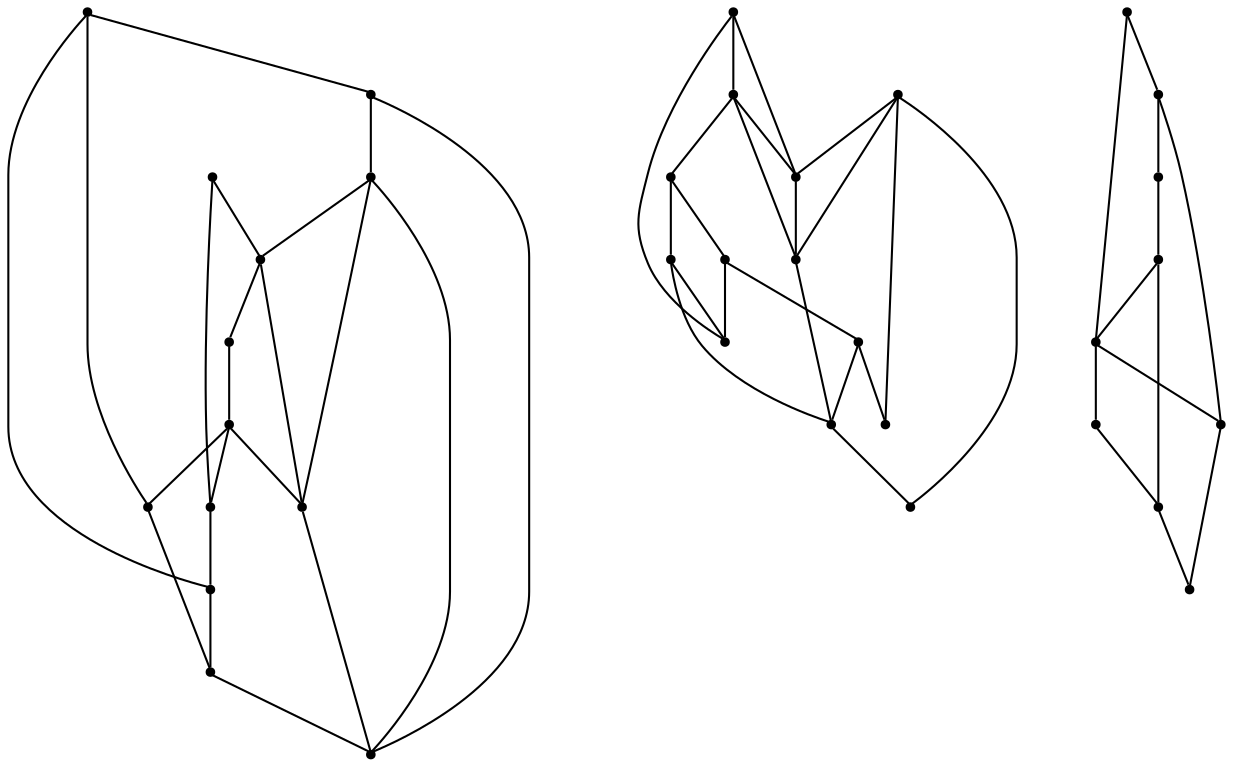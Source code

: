 graph {
  node [shape=point,comment="{\"directed\":false,\"doi\":\"10.1007/978-3-540-77537-9_10\",\"figure\":\"8\"}"]

  v0 [pos="1633.5272645462392,2361.573893904253"]
  v1 [pos="1629.3992036863813,2335.3143993308336"]
  v2 [pos="1629.3992036863815,2597.909853876288"]
  v3 [pos="1575.9219171568404,2427.222757540617"]
  v4 [pos="1576.8601402814998,2335.314399330833"]
  v5 [pos="1550.5905290470566,2456.73355604692"]
  v6 [pos="1524.321045063817,2246.657154249712"]
  v7 [pos="1524.321045063817,2335.314399330833"]
  v8 [pos="1524.321045063817,2466.6121266035607"]
  v9 [pos="1471.7819498461345,2519.1312429532145"]
  v10 [pos="1419.2428546284518,2335.314399330833"]
  v11 [pos="1419.242854628452,2597.909853876288"]
  v12 [pos="1314.1647914442904,2335.3143993308336"]
  v13 [pos="1314.1647914442904,2597.909853876288"]
  v14 [pos="1260.6874731019486,2427.222757540617"]
  v15 [pos="1209.0866010089253,2466.6121266035607"]
  v16 [pos="1208.148377884266,2597.909853876288"]
  v17 [pos="1209.0866010089253,2679.939641529431"]
  v18 [pos="1209.0866010089253,2335.3143993308336"]
  v19 [pos="1179.5020959188769,2482.99305062034"]
  v20 [pos="1153.2326119356376,2597.909853876288"]
  v21 [pos="1156.5475057912427,2519.1312429532145"]
  v22 [pos="1104.008506011963,2335.3143993308336"]
  v23 [pos="1096.5028800786927,2558.5206120161583"]
  v24 [pos="1104.008506011963,2597.9098538762883"]
  v25 [pos="998.9303473893985,2335.314399330833"]
  v26 [pos="998.9303473893985,2597.909853876288"]
  v27 [pos="945.453076766258,2427.222757540617"]
  v28 [pos="893.8522046732347,2466.6121266035607"]
  v29 [pos="892.9139974549759,2597.909853876288"]
  v30 [pos="893.8522046732347,2335.3143993308336"]
  v31 [pos="840.3749181436937,2519.1312429532145"]
  v32 [pos="788.7740460506706,2335.3143993308336"]
  v33 [pos="788.7740460506704,2597.909853876288"]
  v34 [pos="1523.382821939158,2597.909853876288"]

  v0 -- v1 [id="-1",pos="1633.5272645462392,2361.573893904253 1632.313469219358,2352.3987708170516 1630.606003358179,2343.454965218159 1629.3992036863813,2335.3143993308336"]
  v33 -- v29 [id="-3",pos="788.7740460506704,2597.909853876288 892.9139974549759,2597.909853876288 892.9139974549759,2597.909853876288 892.9139974549759,2597.909853876288"]
  v29 -- v26 [id="-4",pos="892.9139974549759,2597.909853876288 998.9303473893985,2597.909853876288 998.9303473893985,2597.909853876288 998.9303473893985,2597.909853876288"]
  v32 -- v30 [id="-9",pos="788.7740460506706,2335.3143993308336 893.8522046732347,2335.3143993308336 893.8522046732347,2335.3143993308336 893.8522046732347,2335.3143993308336"]
  v30 -- v25 [id="-10",pos="893.8522046732347,2335.3143993308336 998.9303473893985,2335.314399330833 998.9303473893985,2335.314399330833 998.9303473893985,2335.314399330833"]
  v24 -- v20 [id="-30",pos="1104.008506011963,2597.9098538762883 1153.2326119356376,2597.909853876288 1153.2326119356376,2597.909853876288 1153.2326119356376,2597.909853876288"]
  v20 -- v16 [id="-31",pos="1153.2326119356376,2597.909853876288 1208.148377884266,2597.909853876288 1208.148377884266,2597.909853876288 1208.148377884266,2597.909853876288"]
  v16 -- v13 [id="-32",pos="1208.148377884266,2597.909853876288 1314.1647914442904,2597.909853876288 1314.1647914442904,2597.909853876288 1314.1647914442904,2597.909853876288"]
  v22 -- v18 [id="-37",pos="1104.008506011963,2335.3143993308336 1209.0866010089253,2335.3143993308336 1209.0866010089253,2335.3143993308336 1209.0866010089253,2335.3143993308336"]
  v18 -- v12 [id="-38",pos="1209.0866010089253,2335.3143993308336 1314.1647914442904,2335.3143993308336 1314.1647914442904,2335.3143993308336 1314.1647914442904,2335.3143993308336"]
  v0 -- v2 [id="-42",pos="1633.5272645462392,2361.573893904253 1636.1256692854906,2376.9998397629997 1637.689597964771,2393.0255031816187 1634.7156635373137,2406.7321650002227 1629.5283954709075,2432.1539018388235 1620.5216825263444,2446.5881139859293 1627.798033603402,2473.126945939498 1635.2118159804231,2503.3337982455173 1635.9790134873501,2508.598213917126 1626.5261578227198,2538.642501026501 1617.819757718818,2564.2725960748853 1621.7184800968612,2572.346413102584 1629.3992036863815,2597.909853876288"]
  v1 -- v6 [id="-45",pos="1629.3992036863813,2335.3143993308336 1622.9860293366187,2327.4491949185467 1611.5651065560273,2319.429566289729 1614.6631643605785,2307.8210374589407 1615.9683799566224,2299.9349717851123 1623.0695061262263,2291.0315380027087 1619.9588504525118,2283.4456709705705 1615.8557626413744,2272.4706121548747 1594.477433173601,2266.9436498746013 1584.582506827421,2263.663343700063 1571.0767003258993,2259.47430062034 1557.4123388246048,2255.7187647316678 1543.7771178489506,2251.9756947187952 1538.615045520871,2250.5461894919663 1533.4444473621456,2249.145686506792 1524.321045063817,2246.657154249712"]
  v2 -- v3 [id="-46",pos="1629.3992036863815,2597.909853876288 1615.5555770519168,2588.5813082885747 1598.4303645644077,2577.5566403753114 1587.2970295041105,2565.3398276866574 1576.5390854946402,2553.4646817571474 1580.6045069494912,2538.913443020908 1584.3198603430458,2525.0750488558688 1599.2184312687364,2480.884027959651 1591.095732436069,2471.021993768866 1575.9219171568404,2427.222757540617"]
  v0 -- v5 [id="-47",pos="1633.5272645462392,2361.573893904253 1617.3776870372683,2380.9308549638235 1605.1978380779885,2387.1874525867815 1580.6879837390989,2390.538737931686 1544.1525088997773,2393.398002790972 1553.7345245361328,2430.8742415272113 1550.5905290470566,2456.73355604692"]
  v3 -- v4 [id="-48",pos="1575.9219171568404,2427.222757540617 1558.3921730928641,2364.166541664818 1604.985201316656,2396.3949010953042 1576.8601402814998,2335.314399330833"]
  v7 -- v6 [id="-50",pos="1524.321045063817,2335.314399330833 1500.6992768753405,2290.318947837137 1502.1629202199535,2293.386825311835 1524.321045063817,2246.657154249712"]
  v6 -- v4 [id="-51",pos="1524.321045063817,2246.657154249712 1611.289862202489,2291.8652252474703 1537.9061290652253,2290.3772067260747 1576.8601402814998,2335.314399330833"]
  v6 -- v10 [id="-52",pos="1524.321045063817,2246.657154249712 1484.2412424486736,2279.4191930874917 1487.5978746990825,2283.5665136441326 1437.6066030812817,2280.1193173772645 1424.9846834404523,2279.773325722435 1409.752459858739,2287.417960454768 1404.4611003077307,2299.201265952371 1401.8007866438045,2305.5453791115506 1403.6604357342387,2310.3887534679075 1406.6960131977878,2316.182587252531 1410.3154191837752,2322.801458490546 1414.8020421227743,2329.1829692771225 1419.2428546284518,2335.314399330833"]
  v8 -- v7 [id="-53",pos="1524.321045063817,2466.6121266035607 1536.6635210613872,2438.1143713101483 1530.4088698985963,2434.621382030141 1522.148612514762,2406.819680536444 1518.5458764364553,2394.9486050969913 1516.260826572152,2385.0575686645516 1517.6411203783612,2372.553023210006 1518.4874681339707,2364.6501667646935 1519.8426934530569,2356.7806374567213 1521.4480946385581,2349.007019070713 1522.0651357251543,2345.4097234829997 1522.8866694960482,2341.850079928312 1524.321045063817,2335.314399330833"]
  v8 -- v34 [id="-54",pos="1524.321045063817,2466.6121266035607 1512.6248779296875,2492.742637523305 1512.6248779296875,2492.9843228704285 1524.295976576694,2519.1229747702864 1528.9286838975063,2530.026800009988 1534.074086317905,2541.126771989303 1532.9191543933957,2553.2601396317923 1532.3853355939998,2561.475915000223 1530.4297390959982,2570.0621049638235 1528.7618575694949,2578.1193856256664 1527.677677314226,2583.0876731456415 1526.61856554608,2588.0521445811887 1525.4343658447265,2592.999825245251 1523.382821939158,2597.909853876288 1523.382821939158,2597.909853876288 1523.382821939158,2597.909853876288"]
  v20 -- v21 [id="-59",pos="1153.2326119356376,2597.909853876288 1155.3383648539698,2592.9123097090296 1155.3383648539698,2592.9123097090296 1155.3383648539698,2592.9123097090296 1155.9512066508448,2591.4240367820053 1155.9512066508448,2591.4240367820053 1155.9512066508448,2591.4240367820053 1156.5641756989235,2589.8487571300166 1156.5641756989235,2589.8487571300166 1156.5641756989235,2589.8487571300166 1157.177144747002,2588.2312461436886 1157.177144747002,2588.2312461436886 1157.177144747002,2588.2312461436886 1157.7485026514807,2586.6516415960145 1157.7485026514807,2586.6516415960145 1157.7485026514807,2586.6516415960145 1158.2737956202307,2585.080178028454 1158.2737956202307,2585.080178028454 1158.2737956202307,2585.080178028454 1158.7116670120593,2583.5921595070586 1158.7116670120593,2583.5921595070586 1158.7116670120593,2583.5921595070586 1159.1036007193632,2582.1916565218844 1159.1036007193632,2582.1916565218844 1159.1036007193632,2582.1916565218844 1159.412184888263,2580.878669072932 1159.412184888263,2580.878669072932 1159.412184888263,2580.878669072932 1159.674831372638,2579.653197160201 1159.674831372638,2579.653197160201 1159.674831372638,2579.653197160201 1159.8500562800916,2578.5154951893205 1159.8500562800916,2578.5154951893205 1159.8500562800916,2578.5154951893205 1159.9376051082168,2577.4190069302654 1159.9376051082168,2577.4190069302654 1159.9376051082168,2577.4190069302654 1159.9376051082168,2576.4146135087453 1159.9376051082168,2576.4146135087453 1159.9376051082168,2576.4146135087453 1159.8916674236918,2575.451688204679 1159.8916674236918,2575.451688204679 1159.8916674236918,2575.451688204679 1159.7623802007631,2574.5304854236956 1159.7623802007631,2574.5304854236956 1159.7623802007631,2574.5304854236956 1159.5414721111918,2573.6136075383974 1159.5414721111918,2573.6136075383974 1159.5414721111918,2573.6136075383974 1159.2786983756132,2572.7381977705527 1159.2786983756132,2572.7381977705527 1159.2786983756132,2572.7381977705527 1158.928503063113,2571.8627880027084 1158.928503063113,2571.8627880027084 1158.928503063113,2571.8627880027084 1158.4906316712845,2570.9876326404924 1158.4906316712845,2570.9876326404924 1158.4906316712845,2570.9876326404924 1158.0111491358557,2570.112222872648 1158.0111491358557,2570.112222872648 1158.0111491358557,2570.112222872648 1157.485728915902,2569.236813104804 1157.485728915902,2569.236813104804 1157.485728915902,2569.236813104804 1156.9144982626271,2568.3158647294485 1156.9144982626271,2568.3158647294485 1156.9144982626271,2568.3158647294485 1156.2597908197447,2567.440454961604 1156.2597908197447,2567.440454961604 1156.2597908197447,2567.440454961604 1155.6010113383447,2566.477529657538 1155.6010113383447,2566.477529657538 1155.6010113383447,2566.477529657538 1154.8587550673374,2565.5606517722395 1154.8587550673374,2565.5606517722395 1154.8587550673374,2565.5606517722395 1154.1124267578125,2564.5977264681737 1154.1124267578125,2564.5977264681737 1154.1124267578125,2564.5977264681737 1153.3243600534838,2563.6348011641076 1153.3243600534838,2563.6348011641076 1153.3243600534838,2563.6348011641076 1152.5362933491551,2562.626337252531 1152.5362933491551,2562.626337252531 1152.5362933491551,2562.626337252531 1151.7480993936229,2561.6634119484647 1151.7480993936229,2561.6634119484647 1151.7480993936229,2561.6634119484647 1150.9600326892942,2560.6587641213164 1150.9600326892942,2560.6587641213164 1150.9600326892942,2560.6587641213164 1150.1719659849655,2559.6503002097397 1150.1719659849655,2559.6503002097397 1150.1719659849655,2559.6503002097397 1149.429709713958,2558.6456523825914 1149.429709713958,2558.6456523825914 1149.429709713958,2558.6456523825914 1148.7291918377543,2557.636934065386 1148.7291918377543,2557.636934065386 1148.7291918377543,2557.636934065386 1148.0704123563544,2556.632540643866 1148.0704123563544,2556.632540643866 1148.0704123563544,2556.632540643866 1147.415704913472,2555.6693609341714 1147.415704913472,2555.6693609341714 1147.415704913472,2555.6693609341714 1146.844474260197,2554.660897022595 1146.844474260197,2554.660897022595 1146.844474260197,2554.660897022595 1146.3649917247683,2553.6979717185286 1146.3649917247683,2553.6979717185286 1146.3649917247683,2553.6979717185286 1145.9271203329397,2552.6933238913803 1145.9271203329397,2552.6933238913803 1145.9271203329397,2552.6933238913803 1145.5309873359147,2551.730652992943 1145.5309873359147,2551.730652992943 1145.5309873359147,2551.730652992943 1145.2683408515397,2550.7677276888767 1145.2683408515397,2550.7677276888767 1145.2683408515397,2550.7677276888767 1145.0515048004859,2549.7590093716717 1145.0515048004859,2549.7590093716717 1145.0515048004859,2549.7590093716717 1144.876407144236,2548.842131486373 1144.876407144236,2548.842131486373 1144.876407144236,2548.842131486373 1144.8304694597111,2547.879206182307 1144.8304694597111,2547.879206182307 1144.8304694597111,2547.879206182307 1144.8304694597111,2546.870487865102 1144.8304694597111,2546.870487865102 1144.8304694597111,2546.870487865102 1144.918018287836,2545.8200470248144 1144.918018287836,2545.8200470248144 1144.918018287836,2545.8200470248144 1145.0515048004859,2544.727883661444 1145.0515048004859,2544.727883661444 1145.0515048004859,2544.727883661444 1145.314151284861,2543.5901816905634 1145.314151284861,2543.5901816905634 1145.314151284861,2543.5901816905634 1145.6185361640398,2542.3647097778326 1145.6185361640398,2542.3647097778326 1145.6185361640398,2542.3647097778326 1146.0564075558684,2541.0517223288803 1146.0564075558684,2541.0517223288803 1146.0564075558684,2541.0517223288803 1146.5400893810183,2539.6051719249385 1146.5400893810183,2539.6051719249385 1146.5400893810183,2539.6051719249385 1147.1072479957757,2538.1174078091717 1147.1072479957757,2538.1174078091717 1147.1072479957757,2538.1174078091717 1147.8077658719794,2536.4998968228433 1147.8077658719794,2536.4998968228433 1147.8077658719794,2536.4998968228433 1148.5540941815043,2534.837101634633 1148.5540941815043,2534.837101634633 1148.5540941815043,2534.837101634633 1149.342160885833,2533.040489085805 1149.342160885833,2533.040489085805 1149.342160885833,2533.040489085805 1150.2177764182866,2531.2482014326624 1150.2177764182866,2531.2482014326624 1150.2177764182866,2531.2482014326624 1151.135130345544,2529.4101207663803 1151.135130345544,2529.4101207663803 1151.135130345544,2529.4101207663803 1152.0108731292014,2527.613508217552 1152.0108731292014,2527.613508217552 1152.0108731292014,2527.613508217552 1152.9322990949763,2525.8626886818633 1152.9322990949763,2525.8626886818633 1152.9322990949763,2525.8626886818633 1153.7621041941088,2524.245686506792 1153.7621041941088,2524.245686506792 1153.7621041941088,2524.245686506792 1156.5475057912427,2519.1312429532145 1156.5475057912427,2519.1312429532145 1156.5475057912427,2519.1312429532145"]
  v4 -- v1 [id="-61",pos="1576.8601402814998,2335.314399330833 1629.3992036863813,2335.3143993308336 1629.3992036863813,2335.3143993308336 1629.3992036863813,2335.3143993308336"]
  v11 -- v34 [id="-110",pos="1419.242854628452,2597.909853876288 1523.382821939158,2597.909853876288 1523.382821939158,2597.909853876288 1523.382821939158,2597.909853876288"]
  v34 -- v2 [id="-113",pos="1523.382821939158,2597.909853876288 1629.3992036863815,2597.909853876288 1629.3992036863815,2597.909853876288 1629.3992036863815,2597.909853876288"]
  v7 -- v4 [id="-117",pos="1524.321045063817,2335.314399330833 1576.8601402814998,2335.314399330833 1576.8601402814998,2335.314399330833 1576.8601402814998,2335.314399330833"]
  v28 -- v27 [id="-121",pos="893.8522046732347,2466.6121266035607 923.7411105488621,2456.6002474975594 926.0678351823673,2456.1748812866217 945.453076766258,2427.222757540617"]
  v28 -- v30 [id="-123",pos="893.8522046732347,2466.6121266035607 901.8372972355332,2437.0054171752936 897.5716460117073,2429.6571650002224 889.9743037733921,2401.0884305364443 886.834507574037,2389.617535150702 885.9338235544603,2380.6810286365862 887.6100400348042,2368.8308144586745 888.5065247646597,2361.4197240933513 889.9785030631132,2354.0961492642496 891.3753395257994,2346.7728288407766 891.9757743303165,2343.942566223145 892.5470686091933,2341.108233115457 893.8522046732347,2335.3143993308336"]
  v29 -- v28 [id="-124",pos="892.9139974549759,2597.909853876288 894.7903800786927,2593.445798312101 895.353339403729,2590.9864591008973 895.8411568929982,2588.4937927523533 897.4423587887786,2580.528606928046 899.0435606845589,2572.438253534491 900.0443277758221,2564.376902382591 901.7164085920466,2552.5266882046794 900.81572457247,2543.5901816905634 897.6800640372343,2532.1236112005067 890.0785861347996,2503.5505518410428 885.8128712853719,2496.2020452603433 893.8522046732347,2466.6121266035607"]
  v27 -- v26 [id="-125",pos="945.453076766258,2427.222757540617 960.6268443262853,2471.021993768866 968.7495431589525,2480.8797030639657 953.8509722332622,2525.0750488558688 950.1357460909111,2538.913443020908 946.0701973848564,2553.4646817571474 956.8282050199286,2565.3398276866574 967.9614764546238,2577.5566403753114 985.0866889421329,2588.5813082885747 998.9303473893985,2597.909853876288"]
  v26 -- v25 [id="-126",pos="998.9303473893985,2597.909853876288 975.1042773934297,2537.692041598234 1016.063894830748,2535.970733115457 996.0573969641397,2473.739809098678 988.8937268279319,2446.708956659491 998.4841410437296,2432.553827486906 1003.8965164894281,2406.8654735495834 1009.0378468713094,2385.2450656127935 1002.1660909963208,2357.1266291115508 998.9303473893985,2335.314399330833"]
  v24 -- v17 [id="-127",pos="1104.008506011963,2597.9098538762883 1099.567725319086,2604.024747564143 1095.0809751288834,2610.40625835072 1091.4616963940996,2617.02945448442 1088.4261189305505,2622.818963373358 1086.5663425889124,2627.6623377297146 1089.226656252839,2634.010521378951 1094.1344806759855,2645.2104747702865 1108.6702584200127,2653.701008217552 1120.312216541379,2656.1102295199316 1134.7313049316406,2659.248831759367 1149.92179011855,2658.5235213123674 1164.2282611935636,2662.283127691096 1179.1977110396983,2666.3388622214584 1194.7592607365098,2673.7832797241217 1209.0866010089253,2679.939641529431"]
  v24 -- v23 [id="-128",pos="1104.008506011963,2597.9098538762883 1100.7276403148526,2581.319040431529 1098.5034249385812,2569.302471874468 1096.5028800786927,2558.5206120161583"]
  v22 -- v23 [id="-132",pos="1104.008506011963,2335.3143993308336 1105.1343292236327,2339.0824010953042 1106.093421545694,2342.9631045532233 1107.1358634061592,2346.7728288407766 1108.5993794995684,2352.9291906460858 1110.1421730928641,2359.102343222879 1110.7676127589025,2365.4169453291465 1111.9852795268214,2375.8666565218846 1108.9162349967069,2385.028312017268 1106.1267613610555,2394.915277959651 1097.0491694960483,2424.759347839356 1098.1332225001136,2430.2573078779747 1105.5596027462982,2460.0848413918243 1112.815084625954,2486.732050143156 1103.8459107864735,2500.9497631003646 1098.6419728123865,2526.475551841043 1096.514401424356,2536.2725765049195 1096.706067393918,2547.2544796499046 1096.5028800786927,2558.5206120161583"]
  v21 -- v22 [id="-135",pos="1156.5475057912427,2519.1312429532145 1154.258383888422,2510.5739280284542 1153.1241939101108,2505.9473072676233 1152.0108731292014,2501.3537592385037 1149.6424737264942,2491.46704770175 1147.3907636775525,2481.5258933604855 1146.1898940685182,2471.4181033325203 1144.4260651344475,2455.1412312178186 1147.0737809292104,2438.4728288407764 1147.5449921364007,2422.137697837137 1150.9016243868095,2378.096776261764 1132.1585400958393,2365.796264121316 1104.008506011963,2335.3143993308336"]
  v21 -- v19 [id="-136",pos="1156.5475057912427,2519.1312429532145 1164.4128033665197,2499.398390935548 1169.0688329694995,2489.6052942399756 1179.5020959188769,2482.99305062034"]
  v19 -- v23 [id="-138",pos="1179.5020959188769,2482.99305062034 1181.1908466427824,2494.5723228038446 1182.3583764364553,2506.4599346091536 1187.1703807032384,2517.2429171752938 1190.585421256132,2526.3506386774243 1196.377132539971,2537.892258827904 1182.7044997104379,2541.0517223288803 1149.0670437834983,2546.424514798252 1129.9694376391033,2541.1725650024423 1096.5028800786927,2558.5206120161583"]
  v19 -- v15 [id="-139",pos="1179.5020959188769,2482.99305062034 1185.1513449595195,2477.181732351787 1193.7052697155718,2473.246521012255 1209.0866010089253,2466.6121266035607"]
  v18 -- v15 [id="-140",pos="1209.0866010089253,2335.3143993308336 1207.6522254411564,2341.850079928312 1206.830818921466,2345.4097234829997 1206.2136505836663,2349.007019070713 1204.6082493981648,2356.788778436835 1203.2531513302824,2364.645841869008 1202.4066763234691,2372.553023210006 1201.0265097684637,2385.0575686645516 1203.3114323815632,2394.9486050969913 1206.91416845987,2406.819680536444 1215.1744258437045,2434.621382030141 1221.4290770064952,2438.1143713101483 1209.0866010089253,2466.6121266035607"]
  v20 -- v17 [id="-141",pos="1153.2326119356376,2597.909853876288 1144.5802935932957,2620.1555908480564 1130.1946722695993,2635.4153492598107 1160.8132206406704,2645.2145452603436 1170.161857569495,2648.949219887474 1182.0539915572765,2651.8003437666466 1189.8847761287245,2658.211111200507 1194.7301202108692,2662.0081152066323 1199.170932716547,2667.3391851529213 1203.019645371548,2672.1286255160253 1205.100329802757,2674.7210188709614 1207.1101353135218,2677.272198514072 1209.0866010089253,2679.939641529431"]
  v17 -- v16 [id="-142",pos="1209.0866010089253,2679.939641529431 1237.7788206588389,2624.3237726662383 1185.1730458104332,2650.0289173750452 1208.148377884266,2597.909853876288"]
  v16 -- v15 [id="-143",pos="1208.148377884266,2597.909853876288 1210.191650461596,2592.766280878241 1210.846230653275,2589.6068173772646 1211.5134087141168,2586.434888000489 1213.0312610714934,2578.4859841364087 1214.6240643878316,2570.5500549593844 1215.4956078817677,2562.497099193227 1217.271907433798,2549.2046595070588 1215.057736489939,2539.026144714356 1211.204824545217,2526.3880363048215 1202.9445671613826,2498.5904053011814 1196.689915998592,2495.0933455311174 1209.0866010089253,2466.6121266035607"]
  v13 -- v17 [id="-144",pos="1314.1647914442904,2597.909853876288 1291.7189516289288,2608.3053766701446 1265.8914110760356,2611.614685086338 1260.4623657226562,2639.087440102318 1254.324403913631,2669.3024333884505 1234.655567115961,2669.189986100631 1209.0866010089253,2679.939641529431"]
  v14 -- v13 [id="-145",pos="1260.6874731019486,2427.222757540617 1275.8612883811772,2471.021993768866 1283.9839872138443,2480.884027959651 1269.085416288154,2525.0750488558688 1265.370190145803,2538.913443020908 1261.3046414397484,2553.4646817571474 1272.0625854492187,2565.3398276866574 1283.1959205095156,2577.5566403753114 1300.3211329970247,2588.5813082885747 1314.1647914442904,2597.909853876288"]
  v13 -- v12 [id="-147",pos="1314.1647914442904,2597.909853876288 1290.3386578227198,2537.692041598234 1331.298275260038,2535.970733115457 1311.2918410190316,2473.739809098678 1304.128107257222,2446.708956659491 1313.7186487242232,2432.553827486906 1319.1268248802007,2406.8654735495834 1324.2722273005995,2385.2450656127935 1317.4005350512127,2357.1266291115508 1314.1647914442904,2335.3143993308336"]
  v11 -- v10 [id="-151",pos="1419.242854628452,2597.909853876288 1415.8986929960029,2575.972710931952 1409.1394908106604,2548.287527216132 1413.8764168672783,2526.475551841043 1419.0802275901617,2500.9497631003646 1428.049401429642,2486.732050143156 1420.79404680119,2460.0848413918243 1413.3676665550054,2430.2573078779747 1412.2876855894576,2424.759347839356 1421.3610781647437,2394.915277959651 1424.1506790515987,2385.028312017268 1427.2197235817132,2375.8666565218846 1426.0020568137945,2365.4169453291465 1425.3766171477562,2359.102343222879 1423.8338235544604,2352.9291906460858 1422.3701802098474,2346.7728288407766 1421.3277383493821,2342.9631045532233 1420.3687732785247,2339.0824010953042 1419.2428546284518,2335.314399330833"]
  v10 -- v9 [id="-153",pos="1419.2428546284518,2335.314399330833 1447.3929841507313,2365.796264121316 1466.1360684417014,2378.096776261764 1462.7794361912927,2422.137697837137 1462.3082249841025,2438.4728288407764 1459.6605091893396,2455.1412312178186 1461.4242108722065,2471.4181033325203 1462.6252077324446,2481.5258933604855 1464.8767905301825,2491.46704770175 1467.2453171840932,2501.3537592385037 1468.3586379650026,2505.9473072676233 1469.4927006921102,2510.5739280284542 1471.7819498461345,2519.1312429532145"]
  v9 -- v8 [id="-154",pos="1471.7819498461345,2519.1312429532145 1484.8291430096292,2486.4443173772647 1489.0239789386128,2481.025731894754 1524.321045063817,2466.6121266035607"]
  v8 -- v5 [id="-156",pos="1524.321045063817,2466.6121266035607 1535.6309252608921,2463.2590689056115 1543.902944221902,2460.3673733585247 1550.5905290470566,2456.73355604692"]
  v5 -- v3 [id="-157",pos="1550.5905290470566,2456.73355604692 1559.3908679236279,2451.138524105709 1565.119680802576,2443.929105127466 1575.9219171568404,2427.222757540617"]
  v10 -- v7 [id="-158",pos="1419.2428546284518,2335.314399330833 1524.321045063817,2335.314399330833 1524.321045063817,2335.314399330833 1524.321045063817,2335.314399330833"]
  v31 -- v32 [id="-163",pos="840.3749181436937,2519.1312429532145 839.0239398335301,2510.5739280284542 837.8897498552188,2505.9473072676233 836.7764290743096,2501.3537592385037 834.4079660460006,2491.46704770175 832.1563196226607,2481.5258933604855 830.9554500136264,2471.4181033325203 829.1916210795557,2455.1412312178186 831.8394004999204,2438.4728288407764 832.3106117071106,2422.137697837137 835.6672439575195,2378.096776261764 816.9241596665493,2365.796264121316 788.7740460506706,2335.3143993308336"]
  v31 -- v28 [id="-165",pos="840.3749181436937,2519.1312429532145 854.3603185254474,2486.4443173772647 858.555090828829,2481.025731894754 893.8522046732347,2466.6121266035607"]
  v32 -- v33 [id="-167",pos="788.7740460506706,2335.3143993308336 789.8998851687409,2339.0824010953042 790.8589138652003,2342.9631045532233 791.9013557256653,2346.7728288407766 793.3649990702784,2352.9291906460858 794.9077926635741,2359.102343222879 795.5332323296125,2365.4169453291465 796.7508354719295,2375.8666565218846 793.6818545674168,2385.028312017268 790.8923173061637,2394.915277959651 781.8188611052757,2424.759347839356 782.8988420708234,2430.2573078779747 790.3252223170081,2460.0848413918243 797.58057694546,2486.732050143156 788.6114667315816,2500.9497631003646 783.4075923830964,2526.475551841043 778.6707299520803,2548.287527216132 785.4299321374227,2575.972710931952 788.7740460506704,2597.909853876288"]
  v15 -- v14 [id="-174",pos="1209.0866010089253,2466.6121266035607 1238.9754909781523,2456.6002474975594 1241.3022792372592,2456.1748812866217 1260.6874731019486,2427.222757540617"]
}